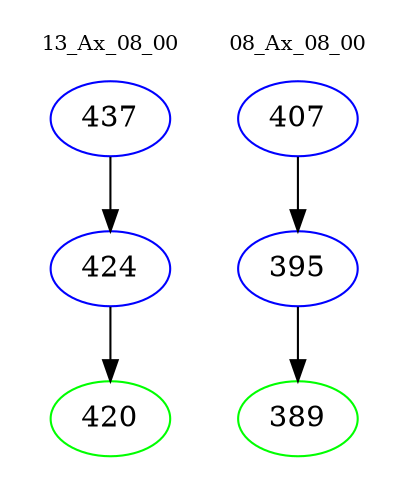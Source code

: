 digraph{
subgraph cluster_0 {
color = white
label = "13_Ax_08_00";
fontsize=10;
T0_437 [label="437", color="blue"]
T0_437 -> T0_424 [color="black"]
T0_424 [label="424", color="blue"]
T0_424 -> T0_420 [color="black"]
T0_420 [label="420", color="green"]
}
subgraph cluster_1 {
color = white
label = "08_Ax_08_00";
fontsize=10;
T1_407 [label="407", color="blue"]
T1_407 -> T1_395 [color="black"]
T1_395 [label="395", color="blue"]
T1_395 -> T1_389 [color="black"]
T1_389 [label="389", color="green"]
}
}
